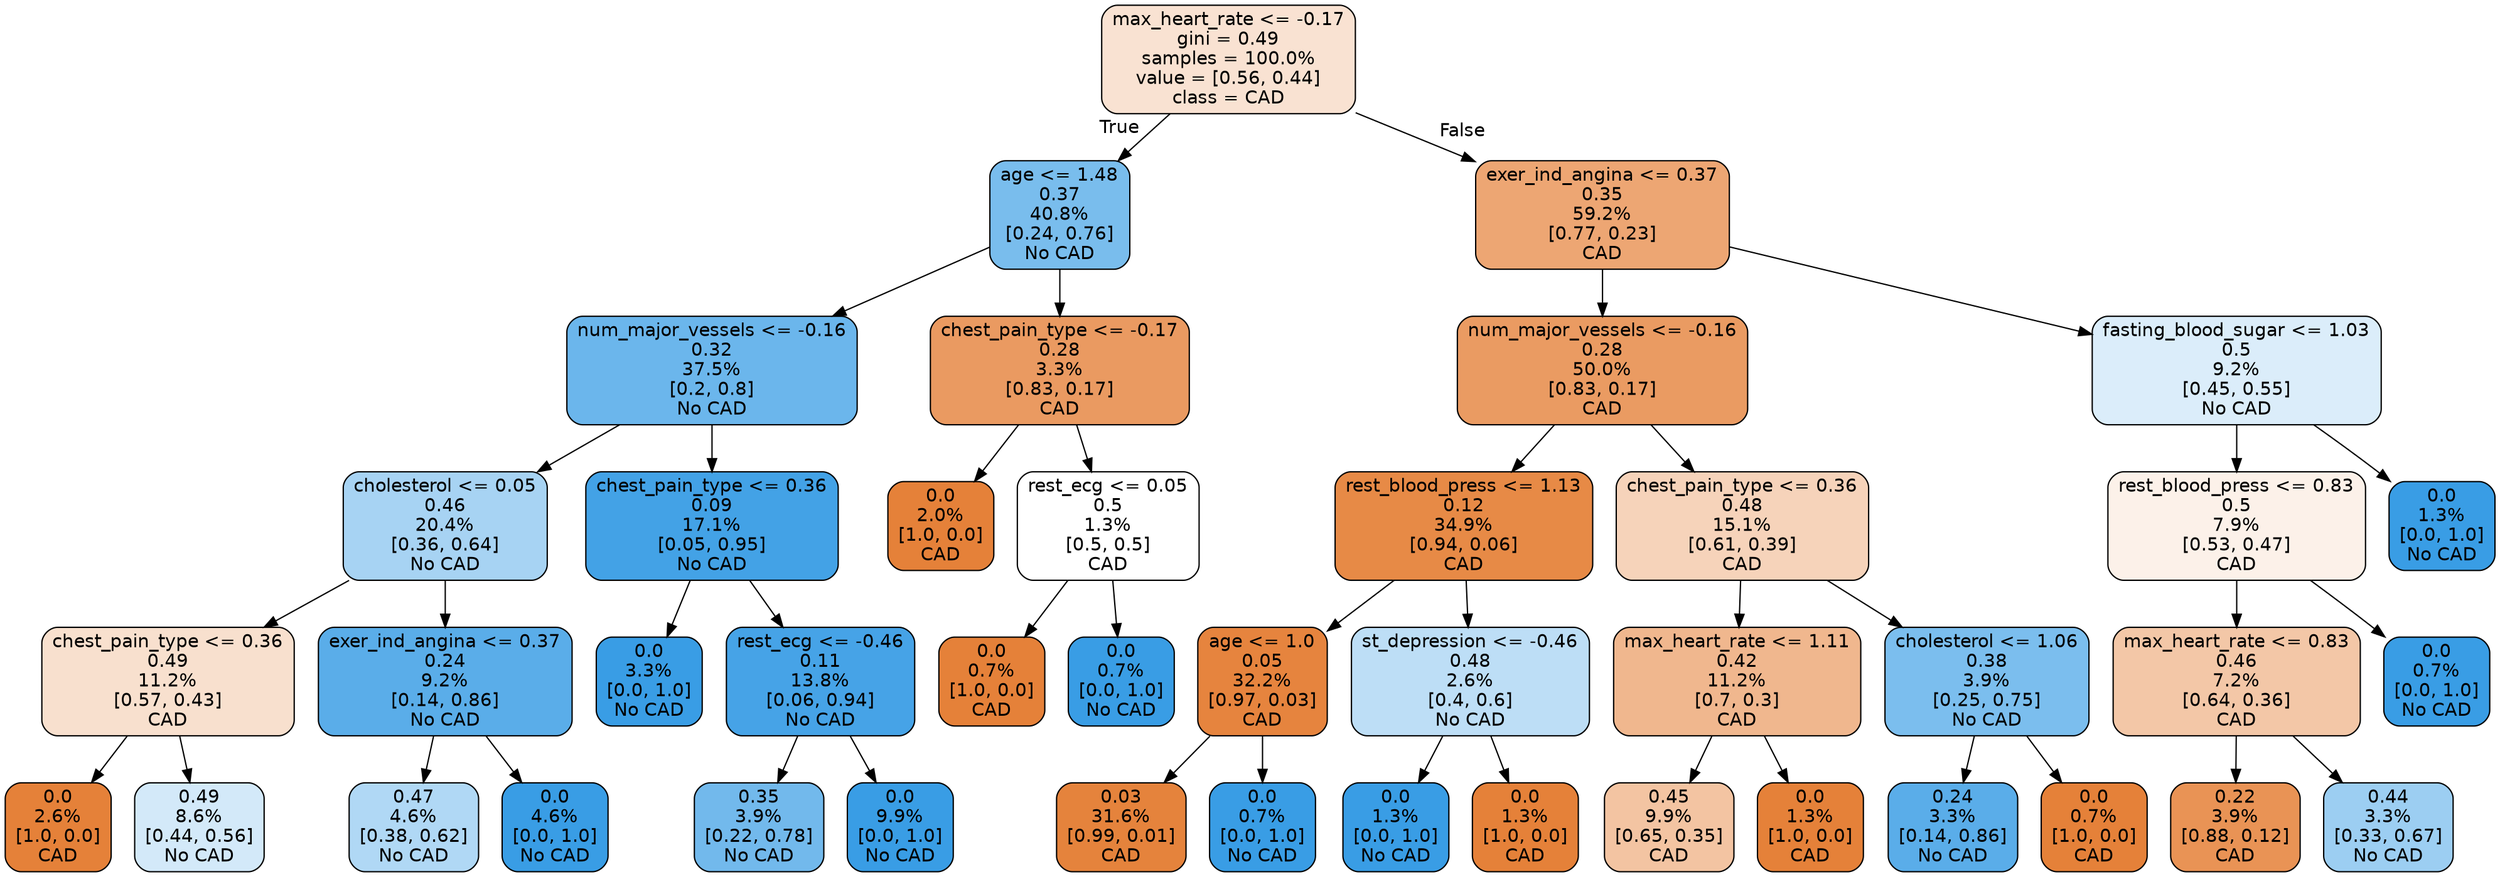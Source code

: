 digraph Tree {
node [shape=box, style="filled, rounded", color="black", fontname=helvetica] ;
edge [fontname=helvetica] ;
0 [label="max_heart_rate <= -0.17\ngini = 0.49\nsamples = 100.0%\nvalue = [0.56, 0.44]\nclass = CAD", fillcolor="#f9e2d2"] ;
1 [label="age <= 1.48\n0.37\n40.8%\n[0.24, 0.76]\nNo CAD", fillcolor="#79bded"] ;
0 -> 1 [labeldistance=2.5, labelangle=45, headlabel="True"] ;
2 [label="num_major_vessels <= -0.16\n0.32\n37.5%\n[0.2, 0.8]\nNo CAD", fillcolor="#6bb6ec"] ;
1 -> 2 ;
3 [label="cholesterol <= 0.05\n0.46\n20.4%\n[0.36, 0.64]\nNo CAD", fillcolor="#a7d3f3"] ;
2 -> 3 ;
4 [label="chest_pain_type <= 0.36\n0.49\n11.2%\n[0.57, 0.43]\nCAD", fillcolor="#f8e0ce"] ;
3 -> 4 ;
5 [label="0.0\n2.6%\n[1.0, 0.0]\nCAD", fillcolor="#e58139"] ;
4 -> 5 ;
6 [label="0.49\n8.6%\n[0.44, 0.56]\nNo CAD", fillcolor="#d3e9f9"] ;
4 -> 6 ;
7 [label="exer_ind_angina <= 0.37\n0.24\n9.2%\n[0.14, 0.86]\nNo CAD", fillcolor="#5aade9"] ;
3 -> 7 ;
8 [label="0.47\n4.6%\n[0.38, 0.62]\nNo CAD", fillcolor="#b0d8f5"] ;
7 -> 8 ;
9 [label="0.0\n4.6%\n[0.0, 1.0]\nNo CAD", fillcolor="#399de5"] ;
7 -> 9 ;
10 [label="chest_pain_type <= 0.36\n0.09\n17.1%\n[0.05, 0.95]\nNo CAD", fillcolor="#43a2e6"] ;
2 -> 10 ;
11 [label="0.0\n3.3%\n[0.0, 1.0]\nNo CAD", fillcolor="#399de5"] ;
10 -> 11 ;
12 [label="rest_ecg <= -0.46\n0.11\n13.8%\n[0.06, 0.94]\nNo CAD", fillcolor="#46a3e7"] ;
10 -> 12 ;
13 [label="0.35\n3.9%\n[0.22, 0.78]\nNo CAD", fillcolor="#72b9ec"] ;
12 -> 13 ;
14 [label="0.0\n9.9%\n[0.0, 1.0]\nNo CAD", fillcolor="#399de5"] ;
12 -> 14 ;
15 [label="chest_pain_type <= -0.17\n0.28\n3.3%\n[0.83, 0.17]\nCAD", fillcolor="#ea9a61"] ;
1 -> 15 ;
16 [label="0.0\n2.0%\n[1.0, 0.0]\nCAD", fillcolor="#e58139"] ;
15 -> 16 ;
17 [label="rest_ecg <= 0.05\n0.5\n1.3%\n[0.5, 0.5]\nCAD", fillcolor="#ffffff"] ;
15 -> 17 ;
18 [label="0.0\n0.7%\n[1.0, 0.0]\nCAD", fillcolor="#e58139"] ;
17 -> 18 ;
19 [label="0.0\n0.7%\n[0.0, 1.0]\nNo CAD", fillcolor="#399de5"] ;
17 -> 19 ;
20 [label="exer_ind_angina <= 0.37\n0.35\n59.2%\n[0.77, 0.23]\nCAD", fillcolor="#eda673"] ;
0 -> 20 [labeldistance=2.5, labelangle=-45, headlabel="False"] ;
21 [label="num_major_vessels <= -0.16\n0.28\n50.0%\n[0.83, 0.17]\nCAD", fillcolor="#ea9b62"] ;
20 -> 21 ;
22 [label="rest_blood_press <= 1.13\n0.12\n34.9%\n[0.94, 0.06]\nCAD", fillcolor="#e78a46"] ;
21 -> 22 ;
23 [label="age <= 1.0\n0.05\n32.2%\n[0.97, 0.03]\nCAD", fillcolor="#e6843e"] ;
22 -> 23 ;
24 [label="0.03\n31.6%\n[0.99, 0.01]\nCAD", fillcolor="#e5833c"] ;
23 -> 24 ;
25 [label="0.0\n0.7%\n[0.0, 1.0]\nNo CAD", fillcolor="#399de5"] ;
23 -> 25 ;
26 [label="st_depression <= -0.46\n0.48\n2.6%\n[0.4, 0.6]\nNo CAD", fillcolor="#bddef6"] ;
22 -> 26 ;
27 [label="0.0\n1.3%\n[0.0, 1.0]\nNo CAD", fillcolor="#399de5"] ;
26 -> 27 ;
28 [label="0.0\n1.3%\n[1.0, 0.0]\nCAD", fillcolor="#e58139"] ;
26 -> 28 ;
29 [label="chest_pain_type <= 0.36\n0.48\n15.1%\n[0.61, 0.39]\nCAD", fillcolor="#f6d3ba"] ;
21 -> 29 ;
30 [label="max_heart_rate <= 1.11\n0.42\n11.2%\n[0.7, 0.3]\nCAD", fillcolor="#f0b78e"] ;
29 -> 30 ;
31 [label="0.45\n9.9%\n[0.65, 0.35]\nCAD", fillcolor="#f3c4a2"] ;
30 -> 31 ;
32 [label="0.0\n1.3%\n[1.0, 0.0]\nCAD", fillcolor="#e58139"] ;
30 -> 32 ;
33 [label="cholesterol <= 1.06\n0.38\n3.9%\n[0.25, 0.75]\nNo CAD", fillcolor="#7bbeee"] ;
29 -> 33 ;
34 [label="0.24\n3.3%\n[0.14, 0.86]\nNo CAD", fillcolor="#5aade9"] ;
33 -> 34 ;
35 [label="0.0\n0.7%\n[1.0, 0.0]\nCAD", fillcolor="#e58139"] ;
33 -> 35 ;
36 [label="fasting_blood_sugar <= 1.03\n0.5\n9.2%\n[0.45, 0.55]\nNo CAD", fillcolor="#dbedfa"] ;
20 -> 36 ;
37 [label="rest_blood_press <= 0.83\n0.5\n7.9%\n[0.53, 0.47]\nCAD", fillcolor="#fcf1e9"] ;
36 -> 37 ;
38 [label="max_heart_rate <= 0.83\n0.46\n7.2%\n[0.64, 0.36]\nCAD", fillcolor="#f3c7a7"] ;
37 -> 38 ;
39 [label="0.22\n3.9%\n[0.88, 0.12]\nCAD", fillcolor="#e99355"] ;
38 -> 39 ;
40 [label="0.44\n3.3%\n[0.33, 0.67]\nNo CAD", fillcolor="#9ccef2"] ;
38 -> 40 ;
41 [label="0.0\n0.7%\n[0.0, 1.0]\nNo CAD", fillcolor="#399de5"] ;
37 -> 41 ;
42 [label="0.0\n1.3%\n[0.0, 1.0]\nNo CAD", fillcolor="#399de5"] ;
36 -> 42 ;
}